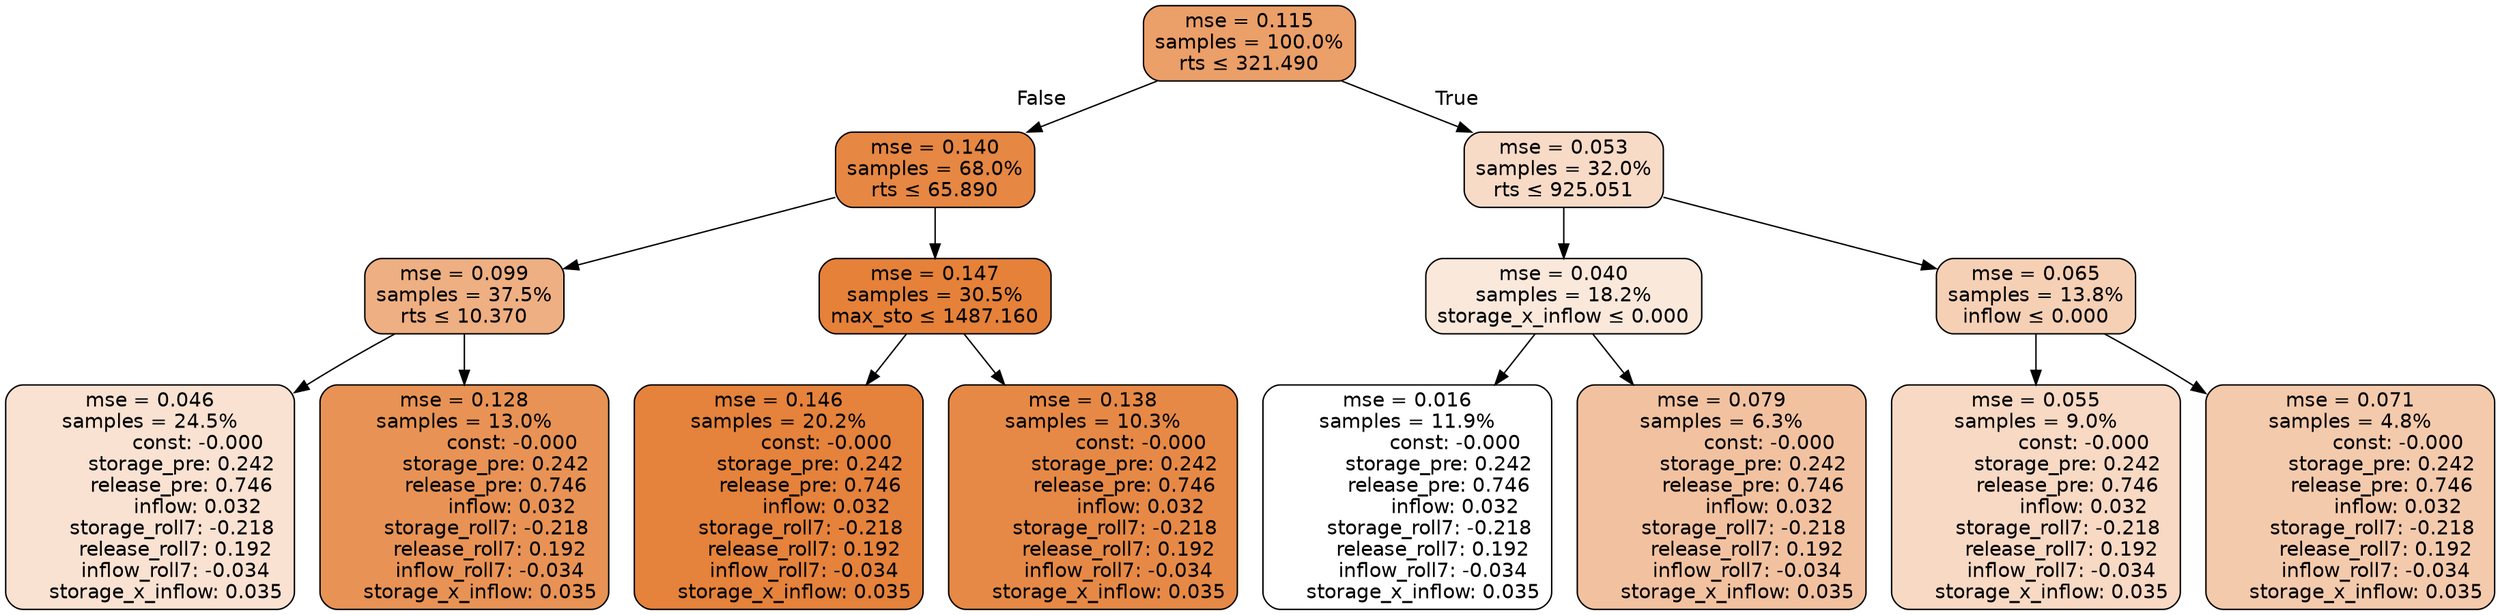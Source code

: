 digraph tree {
node [shape=rectangle, style="filled, rounded", color="black", fontname=helvetica] ;
edge [fontname=helvetica] ;
	"0" [label="mse = 0.115
samples = 100.0%
rts &le; 321.490", fillcolor="#eb9f69"]
	"1" [label="mse = 0.140
samples = 68.0%
rts &le; 65.890", fillcolor="#e68743"]
	"2" [label="mse = 0.099
samples = 37.5%
rts &le; 10.370", fillcolor="#eeaf82"]
	"3" [label="mse = 0.046
samples = 24.5%
               const: -0.000
          storage_pre: 0.242
          release_pre: 0.746
               inflow: 0.032
       storage_roll7: -0.218
        release_roll7: 0.192
        inflow_roll7: -0.034
     storage_x_inflow: 0.035", fillcolor="#f9e2d2"]
	"4" [label="mse = 0.128
samples = 13.0%
               const: -0.000
          storage_pre: 0.242
          release_pre: 0.746
               inflow: 0.032
       storage_roll7: -0.218
        release_roll7: 0.192
        inflow_roll7: -0.034
     storage_x_inflow: 0.035", fillcolor="#e89355"]
	"5" [label="mse = 0.147
samples = 30.5%
max_sto &le; 1487.160", fillcolor="#e58139"]
	"6" [label="mse = 0.146
samples = 20.2%
               const: -0.000
          storage_pre: 0.242
          release_pre: 0.746
               inflow: 0.032
       storage_roll7: -0.218
        release_roll7: 0.192
        inflow_roll7: -0.034
     storage_x_inflow: 0.035", fillcolor="#e5823b"]
	"7" [label="mse = 0.138
samples = 10.3%
               const: -0.000
          storage_pre: 0.242
          release_pre: 0.746
               inflow: 0.032
       storage_roll7: -0.218
        release_roll7: 0.192
        inflow_roll7: -0.034
     storage_x_inflow: 0.035", fillcolor="#e68946"]
	"8" [label="mse = 0.053
samples = 32.0%
rts &le; 925.051", fillcolor="#f7dbc7"]
	"9" [label="mse = 0.040
samples = 18.2%
storage_x_inflow &le; 0.000", fillcolor="#fae8db"]
	"10" [label="mse = 0.016
samples = 11.9%
               const: -0.000
          storage_pre: 0.242
          release_pre: 0.746
               inflow: 0.032
       storage_roll7: -0.218
        release_roll7: 0.192
        inflow_roll7: -0.034
     storage_x_inflow: 0.035", fillcolor="#ffffff"]
	"11" [label="mse = 0.079
samples = 6.3%
               const: -0.000
          storage_pre: 0.242
          release_pre: 0.746
               inflow: 0.032
       storage_roll7: -0.218
        release_roll7: 0.192
        inflow_roll7: -0.034
     storage_x_inflow: 0.035", fillcolor="#f2c2a0"]
	"12" [label="mse = 0.065
samples = 13.8%
inflow &le; 0.000", fillcolor="#f5d0b5"]
	"13" [label="mse = 0.055
samples = 9.0%
               const: -0.000
          storage_pre: 0.242
          release_pre: 0.746
               inflow: 0.032
       storage_roll7: -0.218
        release_roll7: 0.192
        inflow_roll7: -0.034
     storage_x_inflow: 0.035", fillcolor="#f7d9c4"]
	"14" [label="mse = 0.071
samples = 4.8%
               const: -0.000
          storage_pre: 0.242
          release_pre: 0.746
               inflow: 0.032
       storage_roll7: -0.218
        release_roll7: 0.192
        inflow_roll7: -0.034
     storage_x_inflow: 0.035", fillcolor="#f4caac"]

	"0" -> "1" [labeldistance=2.5, labelangle=45, headlabel="False"]
	"1" -> "2"
	"2" -> "3"
	"2" -> "4"
	"1" -> "5"
	"5" -> "6"
	"5" -> "7"
	"0" -> "8" [labeldistance=2.5, labelangle=-45, headlabel="True"]
	"8" -> "9"
	"9" -> "10"
	"9" -> "11"
	"8" -> "12"
	"12" -> "13"
	"12" -> "14"
}